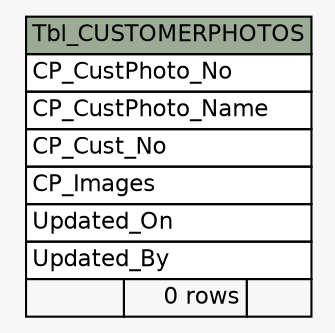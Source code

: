 // dot 2.38.0 on Windows 10 10.0
// SchemaSpy rev 590
digraph "Tbl_CUSTOMERPHOTOS" {
  graph [
    rankdir="RL"
    bgcolor="#f7f7f7"
    nodesep="0.18"
    ranksep="0.46"
    fontname="Helvetica"
    fontsize="11"
  ];
  node [
    fontname="Helvetica"
    fontsize="11"
    shape="plaintext"
  ];
  edge [
    arrowsize="0.8"
  ];
  "Tbl_CUSTOMERPHOTOS" [
    label=<
    <TABLE BORDER="0" CELLBORDER="1" CELLSPACING="0" BGCOLOR="#ffffff">
      <TR><TD COLSPAN="3" BGCOLOR="#9bab96" ALIGN="CENTER">Tbl_CUSTOMERPHOTOS</TD></TR>
      <TR><TD PORT="CP_CustPhoto_No" COLSPAN="3" ALIGN="LEFT">CP_CustPhoto_No</TD></TR>
      <TR><TD PORT="CP_CustPhoto_Name" COLSPAN="3" ALIGN="LEFT">CP_CustPhoto_Name</TD></TR>
      <TR><TD PORT="CP_Cust_No" COLSPAN="3" ALIGN="LEFT">CP_Cust_No</TD></TR>
      <TR><TD PORT="CP_Images" COLSPAN="3" ALIGN="LEFT">CP_Images</TD></TR>
      <TR><TD PORT="Updated_On" COLSPAN="3" ALIGN="LEFT">Updated_On</TD></TR>
      <TR><TD PORT="Updated_By" COLSPAN="3" ALIGN="LEFT">Updated_By</TD></TR>
      <TR><TD ALIGN="LEFT" BGCOLOR="#f7f7f7">  </TD><TD ALIGN="RIGHT" BGCOLOR="#f7f7f7">0 rows</TD><TD ALIGN="RIGHT" BGCOLOR="#f7f7f7">  </TD></TR>
    </TABLE>>
    URL="tables/Tbl_CUSTOMERPHOTOS.html"
    tooltip="Tbl_CUSTOMERPHOTOS"
  ];
}
